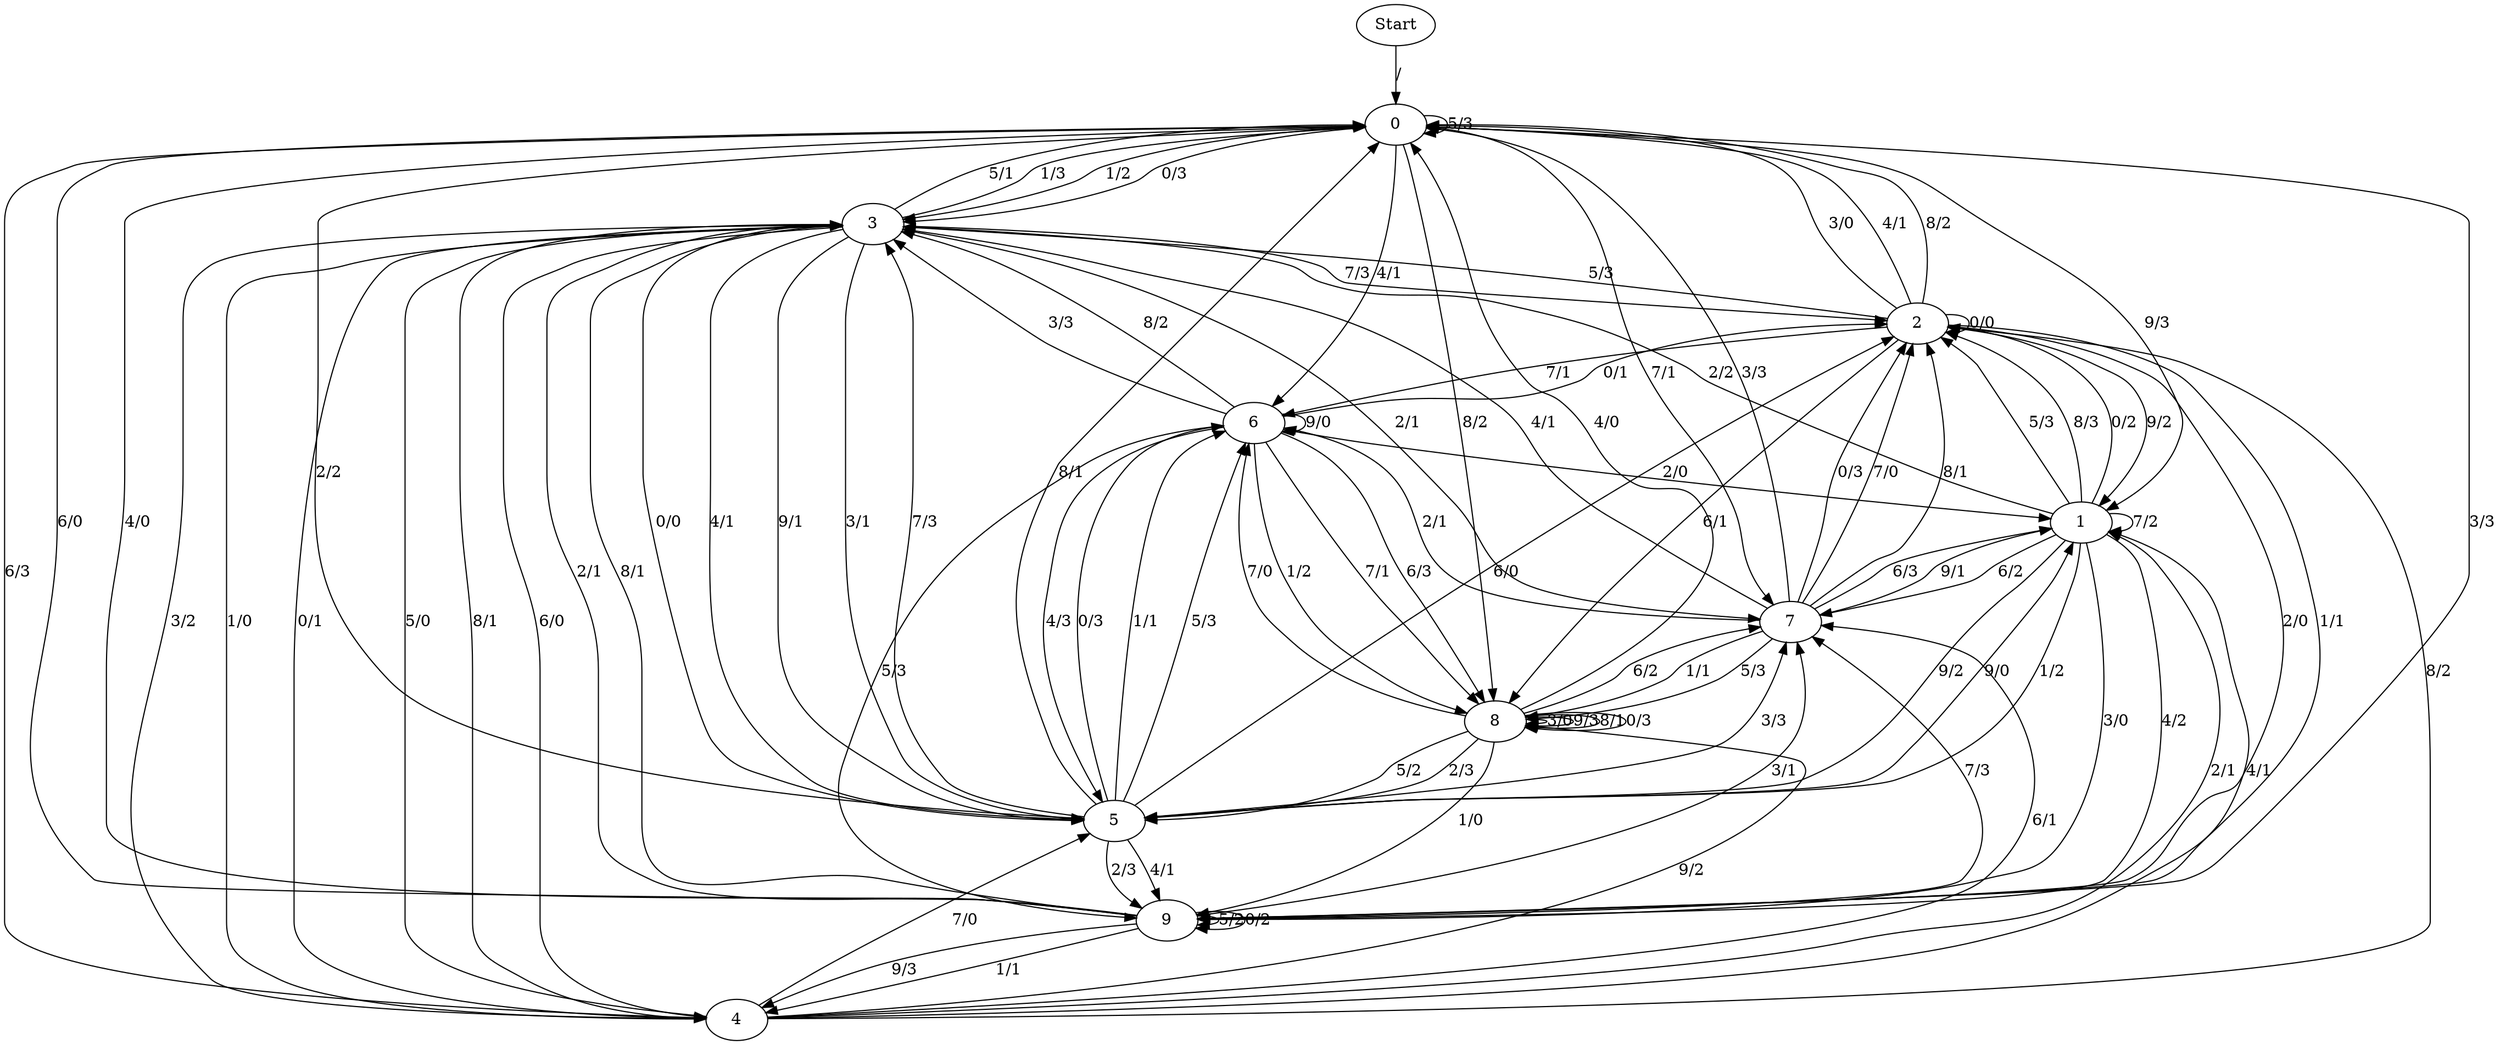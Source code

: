 digraph {
	Start -> 0 [label="/"]
	0 -> 3 [label="1/2"]
	0 -> 8 [label="8/2"]
	0 -> 3 [label="0/3"]
	0 -> 9 [label="3/3"]
	0 -> 5 [label="2/2"]
	0 -> 7 [label="7/1"]
	0 -> 1 [label="9/3"]
	0 -> 6 [label="4/1"]
	0 -> 0 [label="5/3"]
	0 -> 4 [label="6/3"]
	5 -> 2 [label="6/0"]
	5 -> 3 [label="7/3"]
	5 -> 9 [label="4/1"]
	5 -> 9 [label="2/3"]
	5 -> 1 [label="9/0"]
	5 -> 7 [label="3/3"]
	5 -> 6 [label="0/3"]
	5 -> 6 [label="1/1"]
	5 -> 0 [label="8/1"]
	5 -> 6 [label="5/3"]
	6 -> 5 [label="4/3"]
	6 -> 8 [label="6/3"]
	6 -> 6 [label="9/0"]
	6 -> 8 [label="1/2"]
	6 -> 2 [label="0/1"]
	6 -> 3 [label="8/2"]
	6 -> 9 [label="5/3"]
	6 -> 1 [label="2/0"]
	6 -> 8 [label="7/1"]
	6 -> 3 [label="3/3"]
	3 -> 4 [label="8/1"]
	3 -> 0 [label="5/1"]
	3 -> 7 [label="2/1"]
	3 -> 5 [label="3/1"]
	3 -> 2 [label="7/3"]
	3 -> 0 [label="1/3"]
	3 -> 5 [label="0/0"]
	3 -> 4 [label="6/0"]
	3 -> 5 [label="4/1"]
	3 -> 5 [label="9/1"]
	1 -> 2 [label="5/3"]
	1 -> 9 [label="4/2"]
	1 -> 7 [label="6/2"]
	1 -> 3 [label="2/2"]
	1 -> 2 [label="8/3"]
	1 -> 2 [label="0/2"]
	1 -> 1 [label="7/2"]
	1 -> 9 [label="3/0"]
	1 -> 5 [label="9/2"]
	1 -> 5 [label="1/2"]
	9 -> 0 [label="6/0"]
	9 -> 7 [label="3/1"]
	9 -> 9 [label="5/2"]
	9 -> 7 [label="7/3"]
	9 -> 9 [label="0/2"]
	9 -> 3 [label="8/1"]
	9 -> 3 [label="2/1"]
	9 -> 4 [label="1/1"]
	9 -> 4 [label="9/3"]
	9 -> 0 [label="4/0"]
	4 -> 2 [label="8/2"]
	4 -> 3 [label="3/2"]
	4 -> 3 [label="1/0"]
	4 -> 7 [label="6/1"]
	4 -> 5 [label="7/0"]
	4 -> 3 [label="0/1"]
	4 -> 3 [label="5/0"]
	4 -> 8 [label="9/2"]
	4 -> 1 [label="2/1"]
	4 -> 1 [label="4/1"]
	7 -> 0 [label="3/3"]
	7 -> 8 [label="5/3"]
	7 -> 2 [label="8/1"]
	7 -> 2 [label="0/3"]
	7 -> 6 [label="2/1"]
	7 -> 8 [label="1/1"]
	7 -> 3 [label="4/1"]
	7 -> 1 [label="6/3"]
	7 -> 2 [label="7/0"]
	7 -> 1 [label="9/1"]
	2 -> 1 [label="9/2"]
	2 -> 2 [label="0/0"]
	2 -> 8 [label="6/1"]
	2 -> 6 [label="7/1"]
	2 -> 0 [label="3/0"]
	2 -> 3 [label="5/3"]
	2 -> 9 [label="2/0"]
	2 -> 0 [label="4/1"]
	2 -> 0 [label="8/2"]
	2 -> 9 [label="1/1"]
	8 -> 8 [label="3/0"]
	8 -> 7 [label="6/2"]
	8 -> 8 [label="9/3"]
	8 -> 5 [label="2/3"]
	8 -> 0 [label="4/0"]
	8 -> 9 [label="1/0"]
	8 -> 8 [label="8/1"]
	8 -> 8 [label="0/3"]
	8 -> 6 [label="7/0"]
	8 -> 5 [label="5/2"]
}